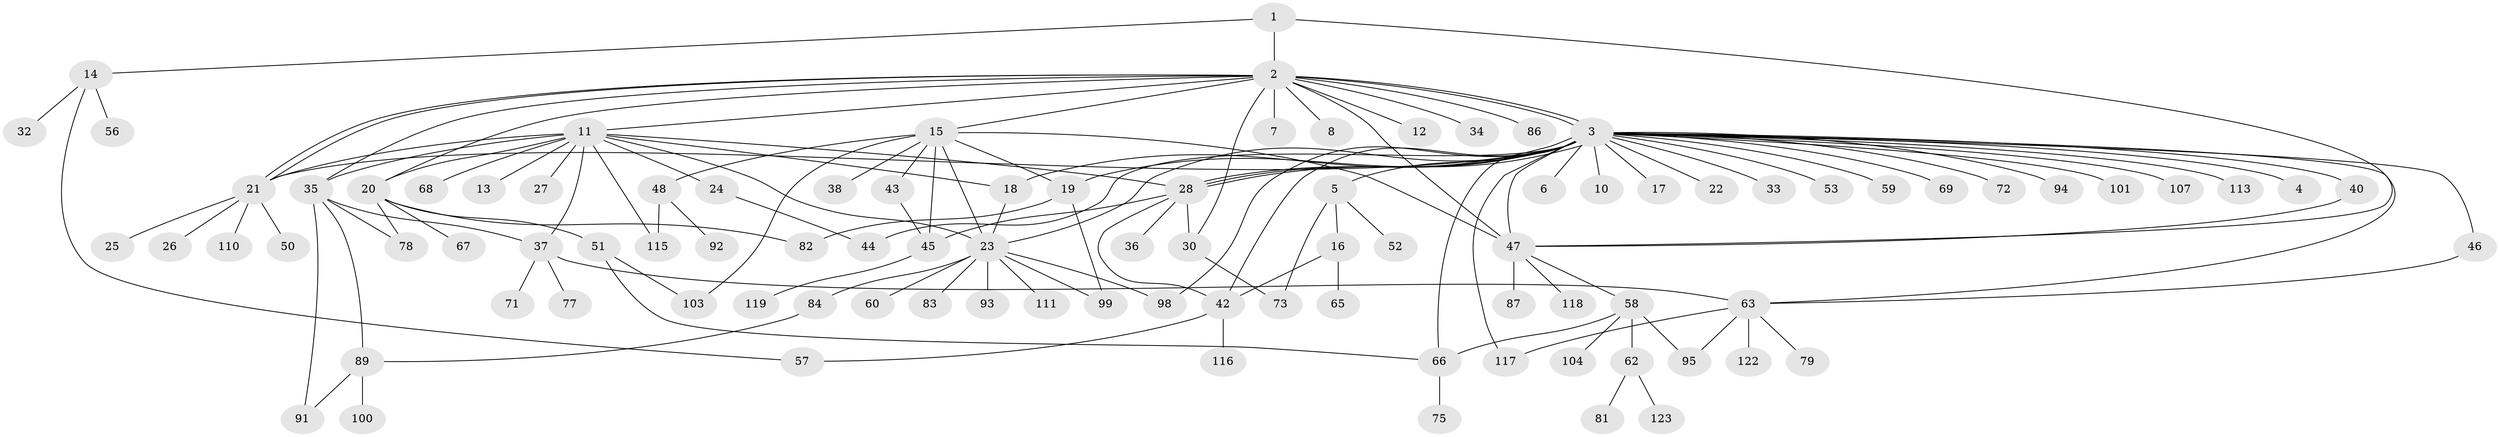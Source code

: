 // Generated by graph-tools (version 1.1) at 2025/51/02/27/25 19:51:57]
// undirected, 95 vertices, 135 edges
graph export_dot {
graph [start="1"]
  node [color=gray90,style=filled];
  1 [super="+9"];
  2 [super="+29"];
  3 [super="+97"];
  4;
  5;
  6;
  7;
  8;
  10;
  11 [super="+88"];
  12;
  13;
  14 [super="+120"];
  15 [super="+41"];
  16 [super="+64"];
  17;
  18;
  19 [super="+70"];
  20 [super="+31"];
  21 [super="+61"];
  22 [super="+90"];
  23 [super="+96"];
  24 [super="+109"];
  25;
  26;
  27 [super="+112"];
  28 [super="+54"];
  30;
  32;
  33;
  34;
  35 [super="+39"];
  36;
  37 [super="+55"];
  38 [super="+80"];
  40;
  42 [super="+105"];
  43;
  44;
  45 [super="+85"];
  46;
  47 [super="+49"];
  48;
  50;
  51;
  52 [super="+108"];
  53;
  56;
  57 [super="+121"];
  58 [super="+102"];
  59;
  60;
  62 [super="+74"];
  63 [super="+106"];
  65;
  66;
  67;
  68;
  69;
  71 [super="+76"];
  72;
  73;
  75;
  77;
  78;
  79;
  81;
  82;
  83;
  84;
  86;
  87;
  89 [super="+114"];
  91;
  92;
  93;
  94;
  95;
  98;
  99;
  100;
  101;
  103;
  104;
  107;
  110;
  111;
  113;
  115 [super="+124"];
  116;
  117;
  118;
  119;
  122;
  123;
  1 -- 2;
  1 -- 14;
  1 -- 47;
  2 -- 3;
  2 -- 3;
  2 -- 7;
  2 -- 8;
  2 -- 11;
  2 -- 12;
  2 -- 15;
  2 -- 20;
  2 -- 21;
  2 -- 21;
  2 -- 30;
  2 -- 34;
  2 -- 35;
  2 -- 86;
  2 -- 47;
  3 -- 4;
  3 -- 5;
  3 -- 6;
  3 -- 10;
  3 -- 17;
  3 -- 18;
  3 -- 22;
  3 -- 23;
  3 -- 28 [weight=2];
  3 -- 28;
  3 -- 28;
  3 -- 33;
  3 -- 40;
  3 -- 42;
  3 -- 44;
  3 -- 46;
  3 -- 47 [weight=2];
  3 -- 53;
  3 -- 59;
  3 -- 66;
  3 -- 69;
  3 -- 72;
  3 -- 94;
  3 -- 98;
  3 -- 101;
  3 -- 107;
  3 -- 113;
  3 -- 117;
  3 -- 19;
  3 -- 63;
  3 -- 21;
  5 -- 16;
  5 -- 52;
  5 -- 73;
  11 -- 13;
  11 -- 18;
  11 -- 20;
  11 -- 21;
  11 -- 24;
  11 -- 27;
  11 -- 28;
  11 -- 35;
  11 -- 37;
  11 -- 68;
  11 -- 115;
  11 -- 23;
  14 -- 32;
  14 -- 56;
  14 -- 57;
  15 -- 19;
  15 -- 38;
  15 -- 43;
  15 -- 45;
  15 -- 47;
  15 -- 103;
  15 -- 23;
  15 -- 48;
  16 -- 42;
  16 -- 65;
  18 -- 23;
  19 -- 99;
  19 -- 82;
  20 -- 51;
  20 -- 67;
  20 -- 78;
  20 -- 82;
  21 -- 25;
  21 -- 26;
  21 -- 50;
  21 -- 110;
  23 -- 60;
  23 -- 83;
  23 -- 84;
  23 -- 93;
  23 -- 99;
  23 -- 111;
  23 -- 98;
  24 -- 44;
  28 -- 30;
  28 -- 36;
  28 -- 42;
  28 -- 45;
  30 -- 73;
  35 -- 37;
  35 -- 78;
  35 -- 89;
  35 -- 91;
  37 -- 63;
  37 -- 71;
  37 -- 77;
  40 -- 47;
  42 -- 57;
  42 -- 116;
  43 -- 45;
  45 -- 119;
  46 -- 63;
  47 -- 87;
  47 -- 118;
  47 -- 58;
  48 -- 92;
  48 -- 115;
  51 -- 66;
  51 -- 103;
  58 -- 62;
  58 -- 66;
  58 -- 95;
  58 -- 104;
  62 -- 81;
  62 -- 123;
  63 -- 79;
  63 -- 95;
  63 -- 122;
  63 -- 117;
  66 -- 75;
  84 -- 89;
  89 -- 91;
  89 -- 100;
}
